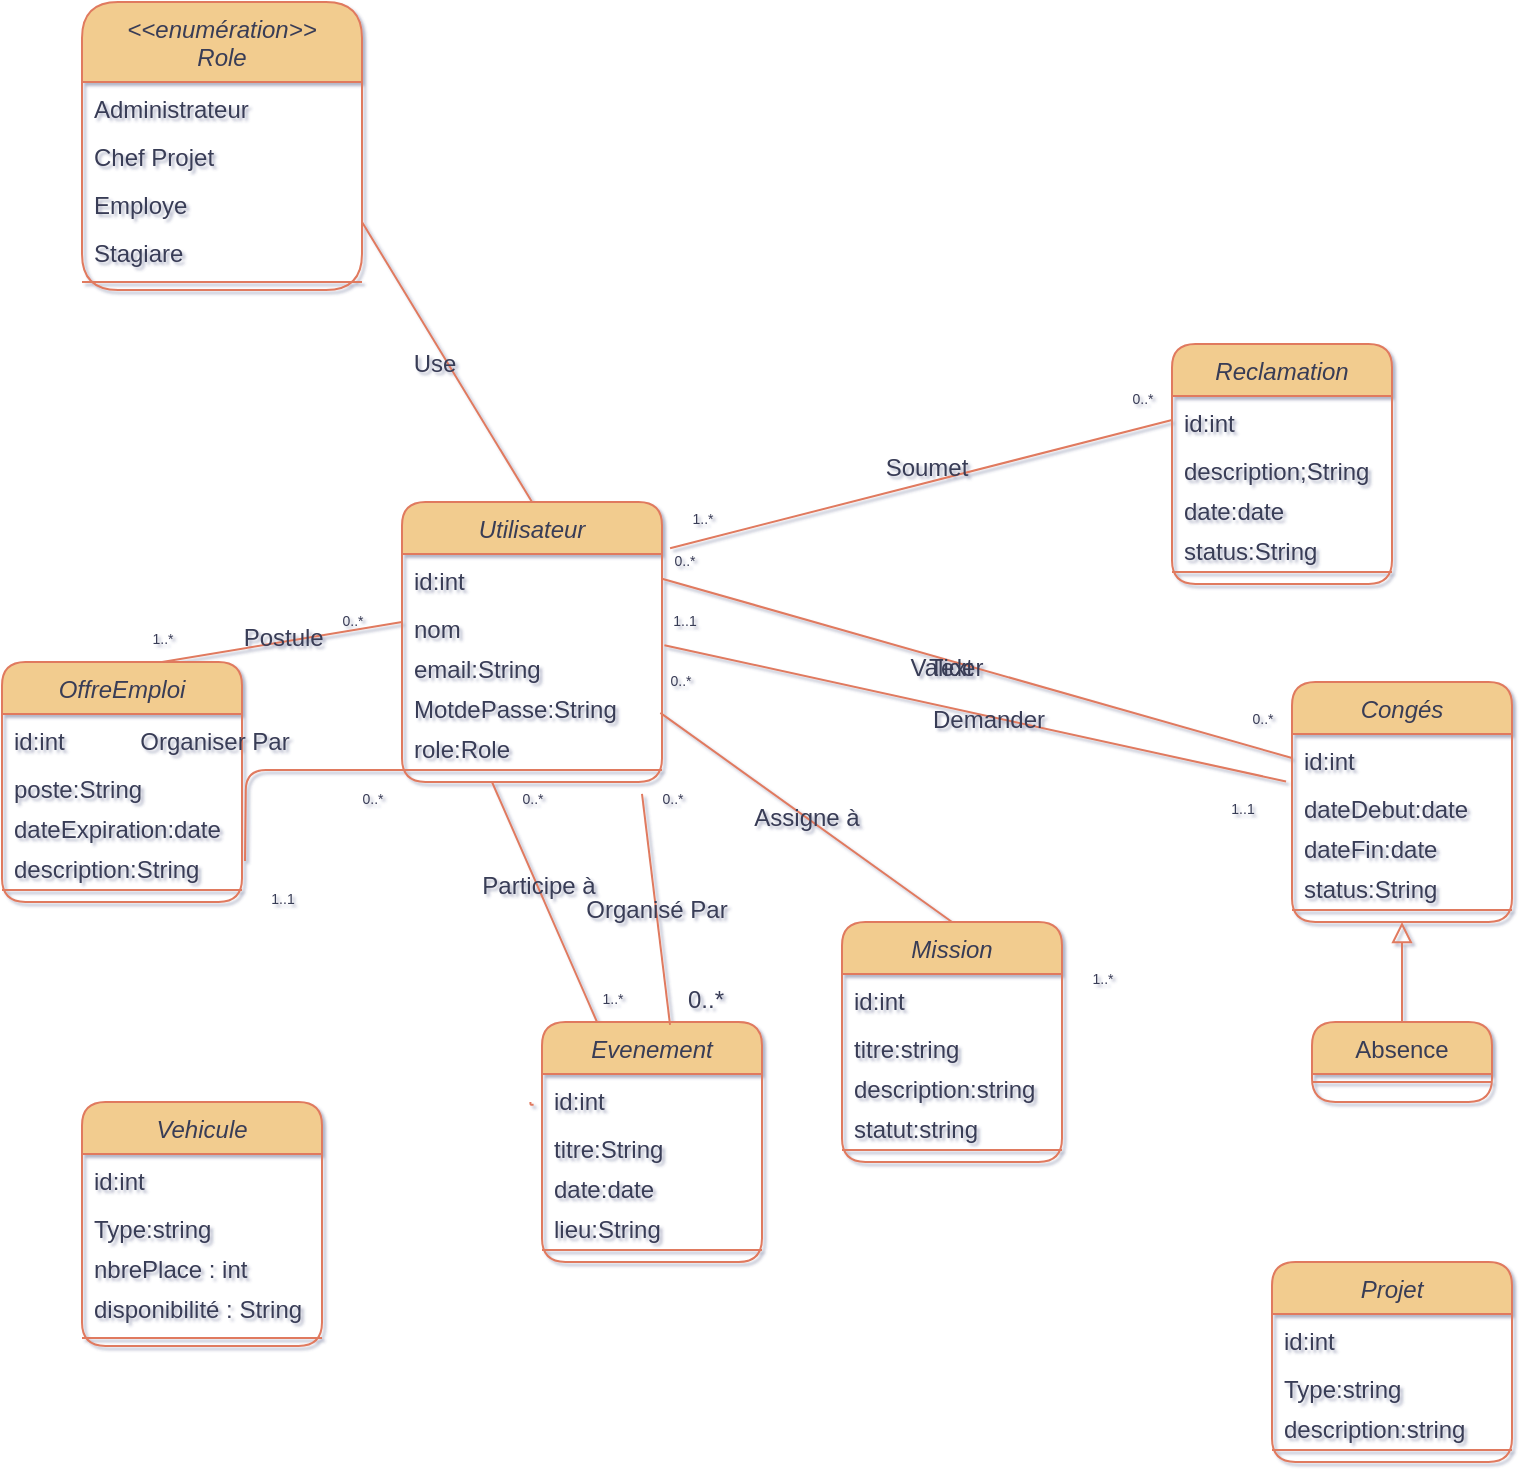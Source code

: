 <mxfile version="22.0.2" type="device">
  <diagram id="C5RBs43oDa-KdzZeNtuy" name="Page-1">
    <mxGraphModel dx="1050" dy="1790" grid="1" gridSize="10" guides="1" tooltips="1" connect="1" arrows="1" fold="1" page="1" pageScale="1" pageWidth="827" pageHeight="1169" background="#ffffff" math="0" shadow="1">
      <root>
        <mxCell id="WIyWlLk6GJQsqaUBKTNV-0" />
        <mxCell id="WIyWlLk6GJQsqaUBKTNV-1" parent="WIyWlLk6GJQsqaUBKTNV-0" />
        <mxCell id="zkfFHV4jXpPFQw0GAbJ--0" value="Utilisateur" style="swimlane;fontStyle=2;align=center;verticalAlign=top;childLayout=stackLayout;horizontal=1;startSize=26;horizontalStack=0;resizeParent=1;resizeLast=0;collapsible=1;marginBottom=0;rounded=1;shadow=0;strokeWidth=1;labelBackgroundColor=none;fillColor=#F2CC8F;strokeColor=#E07A5F;fontColor=#393C56;" parent="WIyWlLk6GJQsqaUBKTNV-1" vertex="1">
          <mxGeometry x="230" y="20" width="130" height="140" as="geometry">
            <mxRectangle x="80" y="10" width="160" height="26" as="alternateBounds" />
          </mxGeometry>
        </mxCell>
        <mxCell id="zkfFHV4jXpPFQw0GAbJ--1" value="id:int" style="text;align=left;verticalAlign=top;spacingLeft=4;spacingRight=4;overflow=hidden;rotatable=0;points=[[0,0.5],[1,0.5]];portConstraint=eastwest;labelBackgroundColor=none;fontColor=#393C56;rounded=1;" parent="zkfFHV4jXpPFQw0GAbJ--0" vertex="1">
          <mxGeometry y="26" width="130" height="24" as="geometry" />
        </mxCell>
        <mxCell id="zkfFHV4jXpPFQw0GAbJ--2" value="nom" style="text;align=left;verticalAlign=top;spacingLeft=4;spacingRight=4;overflow=hidden;rotatable=0;points=[[0,0.5],[1,0.5]];portConstraint=eastwest;rounded=1;shadow=0;html=0;labelBackgroundColor=none;fontColor=#393C56;" parent="zkfFHV4jXpPFQw0GAbJ--0" vertex="1">
          <mxGeometry y="50" width="130" height="20" as="geometry" />
        </mxCell>
        <mxCell id="zkfFHV4jXpPFQw0GAbJ--3" value="email:String" style="text;align=left;verticalAlign=top;spacingLeft=4;spacingRight=4;overflow=hidden;rotatable=0;points=[[0,0.5],[1,0.5]];portConstraint=eastwest;rounded=1;shadow=0;html=0;labelBackgroundColor=none;fontColor=#393C56;" parent="zkfFHV4jXpPFQw0GAbJ--0" vertex="1">
          <mxGeometry y="70" width="130" height="20" as="geometry" />
        </mxCell>
        <mxCell id="jKLvAYPGCg85BOQqcv_6-3" value="MotdePasse:String" style="text;align=left;verticalAlign=top;spacingLeft=4;spacingRight=4;overflow=hidden;rotatable=0;points=[[0,0.5],[1,0.5]];portConstraint=eastwest;rounded=1;shadow=0;html=0;labelBackgroundColor=none;fontColor=#393C56;" parent="zkfFHV4jXpPFQw0GAbJ--0" vertex="1">
          <mxGeometry y="90" width="130" height="20" as="geometry" />
        </mxCell>
        <mxCell id="3v7Gp0z0bmf_c9H6L_a5-10" value="role:Role " style="text;align=left;verticalAlign=top;spacingLeft=4;spacingRight=4;overflow=hidden;rotatable=0;points=[[0,0.5],[1,0.5]];portConstraint=eastwest;rounded=1;shadow=0;html=0;labelBackgroundColor=none;fontColor=#393C56;" parent="zkfFHV4jXpPFQw0GAbJ--0" vertex="1">
          <mxGeometry y="110" width="130" height="20" as="geometry" />
        </mxCell>
        <mxCell id="zkfFHV4jXpPFQw0GAbJ--4" value="" style="line;html=1;strokeWidth=1;align=left;verticalAlign=middle;spacingTop=-1;spacingLeft=3;spacingRight=3;rotatable=0;labelPosition=right;points=[];portConstraint=eastwest;labelBackgroundColor=none;fillColor=#F2CC8F;strokeColor=#E07A5F;fontColor=#393C56;rounded=1;" parent="zkfFHV4jXpPFQw0GAbJ--0" vertex="1">
          <mxGeometry y="130" width="130" height="8" as="geometry" />
        </mxCell>
        <mxCell id="3v7Gp0z0bmf_c9H6L_a5-51" value="Mission" style="swimlane;fontStyle=2;align=center;verticalAlign=top;childLayout=stackLayout;horizontal=1;startSize=26;horizontalStack=0;resizeParent=1;resizeLast=0;collapsible=1;marginBottom=0;rounded=1;shadow=0;strokeWidth=1;labelBackgroundColor=none;fillColor=#F2CC8F;strokeColor=#E07A5F;fontColor=#393C56;" parent="WIyWlLk6GJQsqaUBKTNV-1" vertex="1">
          <mxGeometry x="450" y="230" width="110" height="120" as="geometry">
            <mxRectangle x="80" y="10" width="160" height="26" as="alternateBounds" />
          </mxGeometry>
        </mxCell>
        <mxCell id="3v7Gp0z0bmf_c9H6L_a5-52" value="id:int" style="text;align=left;verticalAlign=top;spacingLeft=4;spacingRight=4;overflow=hidden;rotatable=0;points=[[0,0.5],[1,0.5]];portConstraint=eastwest;labelBackgroundColor=none;fontColor=#393C56;rounded=1;" parent="3v7Gp0z0bmf_c9H6L_a5-51" vertex="1">
          <mxGeometry y="26" width="110" height="24" as="geometry" />
        </mxCell>
        <mxCell id="3v7Gp0z0bmf_c9H6L_a5-53" value="titre:string" style="text;align=left;verticalAlign=top;spacingLeft=4;spacingRight=4;overflow=hidden;rotatable=0;points=[[0,0.5],[1,0.5]];portConstraint=eastwest;rounded=1;shadow=0;html=0;labelBackgroundColor=none;fontColor=#393C56;" parent="3v7Gp0z0bmf_c9H6L_a5-51" vertex="1">
          <mxGeometry y="50" width="110" height="20" as="geometry" />
        </mxCell>
        <mxCell id="3v7Gp0z0bmf_c9H6L_a5-55" value="description:string" style="text;align=left;verticalAlign=top;spacingLeft=4;spacingRight=4;overflow=hidden;rotatable=0;points=[[0,0.5],[1,0.5]];portConstraint=eastwest;rounded=1;shadow=0;html=0;labelBackgroundColor=none;fontColor=#393C56;" parent="3v7Gp0z0bmf_c9H6L_a5-51" vertex="1">
          <mxGeometry y="70" width="110" height="20" as="geometry" />
        </mxCell>
        <mxCell id="3v7Gp0z0bmf_c9H6L_a5-60" value="statut:string" style="text;align=left;verticalAlign=top;spacingLeft=4;spacingRight=4;overflow=hidden;rotatable=0;points=[[0,0.5],[1,0.5]];portConstraint=eastwest;rounded=1;shadow=0;html=0;labelBackgroundColor=none;fontColor=#393C56;" parent="3v7Gp0z0bmf_c9H6L_a5-51" vertex="1">
          <mxGeometry y="90" width="110" height="20" as="geometry" />
        </mxCell>
        <mxCell id="3v7Gp0z0bmf_c9H6L_a5-56" value="" style="line;html=1;strokeWidth=1;align=left;verticalAlign=middle;spacingTop=-1;spacingLeft=3;spacingRight=3;rotatable=0;labelPosition=right;points=[];portConstraint=eastwest;labelBackgroundColor=none;fillColor=#F2CC8F;strokeColor=#E07A5F;fontColor=#393C56;rounded=1;" parent="3v7Gp0z0bmf_c9H6L_a5-51" vertex="1">
          <mxGeometry y="110" width="110" height="8" as="geometry" />
        </mxCell>
        <mxCell id="3v7Gp0z0bmf_c9H6L_a5-61" value="Evenement" style="swimlane;fontStyle=2;align=center;verticalAlign=top;childLayout=stackLayout;horizontal=1;startSize=26;horizontalStack=0;resizeParent=1;resizeLast=0;collapsible=1;marginBottom=0;rounded=1;shadow=0;strokeWidth=1;labelBackgroundColor=none;fillColor=#F2CC8F;strokeColor=#E07A5F;fontColor=#393C56;" parent="WIyWlLk6GJQsqaUBKTNV-1" vertex="1">
          <mxGeometry x="300" y="280" width="110" height="120" as="geometry">
            <mxRectangle x="80" y="10" width="160" height="26" as="alternateBounds" />
          </mxGeometry>
        </mxCell>
        <mxCell id="3v7Gp0z0bmf_c9H6L_a5-62" value="id:int" style="text;align=left;verticalAlign=top;spacingLeft=4;spacingRight=4;overflow=hidden;rotatable=0;points=[[0,0.5],[1,0.5]];portConstraint=eastwest;labelBackgroundColor=none;fontColor=#393C56;rounded=1;" parent="3v7Gp0z0bmf_c9H6L_a5-61" vertex="1">
          <mxGeometry y="26" width="110" height="24" as="geometry" />
        </mxCell>
        <mxCell id="3v7Gp0z0bmf_c9H6L_a5-63" value="titre:String" style="text;align=left;verticalAlign=top;spacingLeft=4;spacingRight=4;overflow=hidden;rotatable=0;points=[[0,0.5],[1,0.5]];portConstraint=eastwest;rounded=1;shadow=0;html=0;labelBackgroundColor=none;fontColor=#393C56;" parent="3v7Gp0z0bmf_c9H6L_a5-61" vertex="1">
          <mxGeometry y="50" width="110" height="20" as="geometry" />
        </mxCell>
        <mxCell id="3v7Gp0z0bmf_c9H6L_a5-64" value="date:date" style="text;align=left;verticalAlign=top;spacingLeft=4;spacingRight=4;overflow=hidden;rotatable=0;points=[[0,0.5],[1,0.5]];portConstraint=eastwest;rounded=1;shadow=0;html=0;labelBackgroundColor=none;fontColor=#393C56;" parent="3v7Gp0z0bmf_c9H6L_a5-61" vertex="1">
          <mxGeometry y="70" width="110" height="20" as="geometry" />
        </mxCell>
        <mxCell id="3v7Gp0z0bmf_c9H6L_a5-67" value="lieu:String" style="text;align=left;verticalAlign=top;spacingLeft=4;spacingRight=4;overflow=hidden;rotatable=0;points=[[0,0.5],[1,0.5]];portConstraint=eastwest;rounded=1;shadow=0;html=0;labelBackgroundColor=none;fontColor=#393C56;" parent="3v7Gp0z0bmf_c9H6L_a5-61" vertex="1">
          <mxGeometry y="90" width="110" height="20" as="geometry" />
        </mxCell>
        <mxCell id="3v7Gp0z0bmf_c9H6L_a5-66" value="" style="line;html=1;strokeWidth=1;align=left;verticalAlign=middle;spacingTop=-1;spacingLeft=3;spacingRight=3;rotatable=0;labelPosition=right;points=[];portConstraint=eastwest;labelBackgroundColor=none;fillColor=#F2CC8F;strokeColor=#E07A5F;fontColor=#393C56;rounded=1;" parent="3v7Gp0z0bmf_c9H6L_a5-61" vertex="1">
          <mxGeometry y="110" width="110" height="8" as="geometry" />
        </mxCell>
        <mxCell id="3v7Gp0z0bmf_c9H6L_a5-68" value="Reclamation" style="swimlane;fontStyle=2;align=center;verticalAlign=top;childLayout=stackLayout;horizontal=1;startSize=26;horizontalStack=0;resizeParent=1;resizeLast=0;collapsible=1;marginBottom=0;rounded=1;shadow=0;strokeWidth=1;labelBackgroundColor=none;fillColor=#F2CC8F;strokeColor=#E07A5F;fontColor=#393C56;" parent="WIyWlLk6GJQsqaUBKTNV-1" vertex="1">
          <mxGeometry x="615" y="-59" width="110" height="120" as="geometry">
            <mxRectangle x="80" y="10" width="160" height="26" as="alternateBounds" />
          </mxGeometry>
        </mxCell>
        <mxCell id="3v7Gp0z0bmf_c9H6L_a5-69" value="id:int" style="text;align=left;verticalAlign=top;spacingLeft=4;spacingRight=4;overflow=hidden;rotatable=0;points=[[0,0.5],[1,0.5]];portConstraint=eastwest;labelBackgroundColor=none;fontColor=#393C56;rounded=1;" parent="3v7Gp0z0bmf_c9H6L_a5-68" vertex="1">
          <mxGeometry y="26" width="110" height="24" as="geometry" />
        </mxCell>
        <mxCell id="3v7Gp0z0bmf_c9H6L_a5-70" value="description;String" style="text;align=left;verticalAlign=top;spacingLeft=4;spacingRight=4;overflow=hidden;rotatable=0;points=[[0,0.5],[1,0.5]];portConstraint=eastwest;rounded=1;shadow=0;html=0;labelBackgroundColor=none;fontColor=#393C56;" parent="3v7Gp0z0bmf_c9H6L_a5-68" vertex="1">
          <mxGeometry y="50" width="110" height="20" as="geometry" />
        </mxCell>
        <mxCell id="3v7Gp0z0bmf_c9H6L_a5-71" value="date:date" style="text;align=left;verticalAlign=top;spacingLeft=4;spacingRight=4;overflow=hidden;rotatable=0;points=[[0,0.5],[1,0.5]];portConstraint=eastwest;rounded=1;shadow=0;html=0;labelBackgroundColor=none;fontColor=#393C56;" parent="3v7Gp0z0bmf_c9H6L_a5-68" vertex="1">
          <mxGeometry y="70" width="110" height="20" as="geometry" />
        </mxCell>
        <mxCell id="3v7Gp0z0bmf_c9H6L_a5-72" value="status:String" style="text;align=left;verticalAlign=top;spacingLeft=4;spacingRight=4;overflow=hidden;rotatable=0;points=[[0,0.5],[1,0.5]];portConstraint=eastwest;rounded=1;shadow=0;html=0;labelBackgroundColor=none;fontColor=#393C56;" parent="3v7Gp0z0bmf_c9H6L_a5-68" vertex="1">
          <mxGeometry y="90" width="110" height="20" as="geometry" />
        </mxCell>
        <mxCell id="3v7Gp0z0bmf_c9H6L_a5-73" value="" style="line;html=1;strokeWidth=1;align=left;verticalAlign=middle;spacingTop=-1;spacingLeft=3;spacingRight=3;rotatable=0;labelPosition=right;points=[];portConstraint=eastwest;labelBackgroundColor=none;fillColor=#F2CC8F;strokeColor=#E07A5F;fontColor=#393C56;rounded=1;" parent="3v7Gp0z0bmf_c9H6L_a5-68" vertex="1">
          <mxGeometry y="110" width="110" height="8" as="geometry" />
        </mxCell>
        <mxCell id="3v7Gp0z0bmf_c9H6L_a5-74" value="OffreEmploi" style="swimlane;fontStyle=2;align=center;verticalAlign=top;childLayout=stackLayout;horizontal=1;startSize=26;horizontalStack=0;resizeParent=1;resizeLast=0;collapsible=1;marginBottom=0;rounded=1;shadow=0;strokeWidth=1;labelBackgroundColor=none;fillColor=#F2CC8F;strokeColor=#E07A5F;fontColor=#393C56;" parent="WIyWlLk6GJQsqaUBKTNV-1" vertex="1">
          <mxGeometry x="30" y="100" width="120" height="120" as="geometry">
            <mxRectangle x="80" y="10" width="160" height="26" as="alternateBounds" />
          </mxGeometry>
        </mxCell>
        <mxCell id="3v7Gp0z0bmf_c9H6L_a5-75" value="id:int" style="text;align=left;verticalAlign=top;spacingLeft=4;spacingRight=4;overflow=hidden;rotatable=0;points=[[0,0.5],[1,0.5]];portConstraint=eastwest;labelBackgroundColor=none;fontColor=#393C56;rounded=1;" parent="3v7Gp0z0bmf_c9H6L_a5-74" vertex="1">
          <mxGeometry y="26" width="120" height="24" as="geometry" />
        </mxCell>
        <mxCell id="3v7Gp0z0bmf_c9H6L_a5-76" value="poste:String" style="text;align=left;verticalAlign=top;spacingLeft=4;spacingRight=4;overflow=hidden;rotatable=0;points=[[0,0.5],[1,0.5]];portConstraint=eastwest;rounded=1;shadow=0;html=0;labelBackgroundColor=none;fontColor=#393C56;" parent="3v7Gp0z0bmf_c9H6L_a5-74" vertex="1">
          <mxGeometry y="50" width="120" height="20" as="geometry" />
        </mxCell>
        <mxCell id="3v7Gp0z0bmf_c9H6L_a5-77" value="dateExpiration:date" style="text;align=left;verticalAlign=top;spacingLeft=4;spacingRight=4;overflow=hidden;rotatable=0;points=[[0,0.5],[1,0.5]];portConstraint=eastwest;rounded=1;shadow=0;html=0;labelBackgroundColor=none;fontColor=#393C56;" parent="3v7Gp0z0bmf_c9H6L_a5-74" vertex="1">
          <mxGeometry y="70" width="120" height="20" as="geometry" />
        </mxCell>
        <mxCell id="3v7Gp0z0bmf_c9H6L_a5-78" value="description:String" style="text;align=left;verticalAlign=top;spacingLeft=4;spacingRight=4;overflow=hidden;rotatable=0;points=[[0,0.5],[1,0.5]];portConstraint=eastwest;rounded=1;shadow=0;html=0;labelBackgroundColor=none;fontColor=#393C56;" parent="3v7Gp0z0bmf_c9H6L_a5-74" vertex="1">
          <mxGeometry y="90" width="120" height="20" as="geometry" />
        </mxCell>
        <mxCell id="3v7Gp0z0bmf_c9H6L_a5-79" value="" style="line;html=1;strokeWidth=1;align=left;verticalAlign=middle;spacingTop=-1;spacingLeft=3;spacingRight=3;rotatable=0;labelPosition=right;points=[];portConstraint=eastwest;labelBackgroundColor=none;fillColor=#F2CC8F;strokeColor=#E07A5F;fontColor=#393C56;rounded=1;" parent="3v7Gp0z0bmf_c9H6L_a5-74" vertex="1">
          <mxGeometry y="110" width="120" height="8" as="geometry" />
        </mxCell>
        <mxCell id="3v7Gp0z0bmf_c9H6L_a5-92" value="" style="edgeStyle=elbowEdgeStyle;rounded=1;orthogonalLoop=1;jettySize=auto;html=1;exitX=0.329;exitY=0.035;exitDx=0;exitDy=0;fontSize=12;startSize=8;endSize=8;endArrow=none;startFill=0;exitPerimeter=0;labelBackgroundColor=none;strokeColor=#E07A5F;fontColor=default;" parent="WIyWlLk6GJQsqaUBKTNV-1" edge="1">
          <mxGeometry relative="1" as="geometry">
            <mxPoint x="294.21" y="320" as="targetPoint" />
            <mxPoint x="295.794" y="321.4" as="sourcePoint" />
            <Array as="points">
              <mxPoint x="294.21" y="230" />
            </Array>
          </mxGeometry>
        </mxCell>
        <mxCell id="3v7Gp0z0bmf_c9H6L_a5-98" value="" style="endArrow=none;html=1;rounded=1;fontSize=12;startSize=8;endSize=8;curved=1;exitX=0.25;exitY=0;exitDx=0;exitDy=0;labelBackgroundColor=none;strokeColor=#E07A5F;fontColor=default;" parent="WIyWlLk6GJQsqaUBKTNV-1" source="3v7Gp0z0bmf_c9H6L_a5-61" edge="1">
          <mxGeometry width="50" height="50" relative="1" as="geometry">
            <mxPoint x="310" y="353.81" as="sourcePoint" />
            <mxPoint x="275" y="160" as="targetPoint" />
          </mxGeometry>
        </mxCell>
        <mxCell id="3v7Gp0z0bmf_c9H6L_a5-101" value="Participe à" style="edgeLabel;html=1;align=center;verticalAlign=middle;resizable=0;points=[];fontSize=12;labelBackgroundColor=none;fontColor=#393C56;rounded=1;" parent="3v7Gp0z0bmf_c9H6L_a5-98" vertex="1" connectable="0">
          <mxGeometry x="0.143" relative="1" as="geometry">
            <mxPoint as="offset" />
          </mxGeometry>
        </mxCell>
        <mxCell id="3v7Gp0z0bmf_c9H6L_a5-99" value="" style="endArrow=none;html=1;rounded=1;fontSize=12;startSize=8;endSize=8;curved=1;exitX=0.582;exitY=0.012;exitDx=0;exitDy=0;exitPerimeter=0;entryX=0;entryY=0.533;entryDx=0;entryDy=0;entryPerimeter=0;labelBackgroundColor=none;strokeColor=#E07A5F;fontColor=default;" parent="WIyWlLk6GJQsqaUBKTNV-1" source="3v7Gp0z0bmf_c9H6L_a5-61" target="3v7Gp0z0bmf_c9H6L_a5-135" edge="1">
          <mxGeometry width="50" height="50" relative="1" as="geometry">
            <mxPoint x="270" y="370" as="sourcePoint" />
            <mxPoint x="320" y="320" as="targetPoint" />
          </mxGeometry>
        </mxCell>
        <mxCell id="3v7Gp0z0bmf_c9H6L_a5-100" value="Organisé Par" style="edgeLabel;html=1;align=center;verticalAlign=middle;resizable=0;points=[];fontSize=12;labelBackgroundColor=none;fontColor=#393C56;rounded=1;" parent="3v7Gp0z0bmf_c9H6L_a5-99" vertex="1" connectable="0">
          <mxGeometry x="0.005" relative="1" as="geometry">
            <mxPoint as="offset" />
          </mxGeometry>
        </mxCell>
        <mxCell id="3v7Gp0z0bmf_c9H6L_a5-102" value="" style="endArrow=none;html=1;rounded=1;fontSize=12;startSize=8;endSize=8;curved=1;entryX=0.5;entryY=0;entryDx=0;entryDy=0;exitX=0.173;exitY=1.147;exitDx=0;exitDy=0;exitPerimeter=0;labelBackgroundColor=none;strokeColor=#E07A5F;fontColor=default;" parent="WIyWlLk6GJQsqaUBKTNV-1" source="3v7Gp0z0bmf_c9H6L_a5-156" target="3v7Gp0z0bmf_c9H6L_a5-51" edge="1">
          <mxGeometry width="50" height="50" relative="1" as="geometry">
            <mxPoint x="380" y="480" as="sourcePoint" />
            <mxPoint x="430" y="430" as="targetPoint" />
          </mxGeometry>
        </mxCell>
        <mxCell id="3v7Gp0z0bmf_c9H6L_a5-103" value="Assigne à" style="edgeLabel;html=1;align=center;verticalAlign=middle;resizable=0;points=[];fontSize=12;labelBackgroundColor=none;fontColor=#393C56;rounded=1;" parent="3v7Gp0z0bmf_c9H6L_a5-102" vertex="1" connectable="0">
          <mxGeometry x="-0.007" relative="1" as="geometry">
            <mxPoint as="offset" />
          </mxGeometry>
        </mxCell>
        <mxCell id="3v7Gp0z0bmf_c9H6L_a5-110" value="" style="endArrow=none;html=1;rounded=1;fontSize=12;startSize=8;endSize=8;curved=1;entryX=0.667;entryY=0;entryDx=0;entryDy=0;entryPerimeter=0;exitX=0;exitY=0.5;exitDx=0;exitDy=0;labelBackgroundColor=none;strokeColor=#E07A5F;fontColor=default;" parent="WIyWlLk6GJQsqaUBKTNV-1" source="zkfFHV4jXpPFQw0GAbJ--2" target="3v7Gp0z0bmf_c9H6L_a5-74" edge="1">
          <mxGeometry width="50" height="50" relative="1" as="geometry">
            <mxPoint x="30" y="280" as="sourcePoint" />
            <mxPoint x="80" y="230" as="targetPoint" />
          </mxGeometry>
        </mxCell>
        <mxCell id="3v7Gp0z0bmf_c9H6L_a5-111" value="Postule&amp;nbsp;" style="edgeLabel;html=1;align=center;verticalAlign=middle;resizable=0;points=[];fontSize=12;labelBackgroundColor=none;fontColor=#393C56;rounded=1;" parent="3v7Gp0z0bmf_c9H6L_a5-110" vertex="1" connectable="0">
          <mxGeometry x="-0.026" y="-2" relative="1" as="geometry">
            <mxPoint as="offset" />
          </mxGeometry>
        </mxCell>
        <mxCell id="3v7Gp0z0bmf_c9H6L_a5-113" value="&lt;font style=&quot;font-size: 7px;&quot;&gt;1..*&lt;/font&gt;" style="text;html=1;align=center;verticalAlign=middle;resizable=0;points=[];autosize=1;strokeColor=none;fillColor=none;fontSize=16;labelBackgroundColor=none;fontColor=#393C56;rounded=1;" parent="WIyWlLk6GJQsqaUBKTNV-1" vertex="1">
          <mxGeometry x="365" y="10" width="30" height="30" as="geometry" />
        </mxCell>
        <mxCell id="3v7Gp0z0bmf_c9H6L_a5-114" value="&lt;font style=&quot;font-size: 7px;&quot;&gt;0..*&lt;/font&gt;" style="text;html=1;align=center;verticalAlign=middle;resizable=0;points=[];autosize=1;strokeColor=none;fillColor=none;fontSize=16;labelBackgroundColor=none;fontColor=#393C56;rounded=1;" parent="WIyWlLk6GJQsqaUBKTNV-1" vertex="1">
          <mxGeometry x="645" y="110" width="30" height="30" as="geometry" />
        </mxCell>
        <mxCell id="3v7Gp0z0bmf_c9H6L_a5-116" value="0..*" style="text;whiteSpace=wrap;labelBackgroundColor=none;fontColor=#393C56;rounded=1;" parent="WIyWlLk6GJQsqaUBKTNV-1" vertex="1">
          <mxGeometry x="371" y="255" width="20" height="20" as="geometry" />
        </mxCell>
        <mxCell id="3v7Gp0z0bmf_c9H6L_a5-123" value="&lt;font style=&quot;font-size: 7px;&quot;&gt;1..1&lt;/font&gt;" style="text;html=1;align=center;verticalAlign=middle;resizable=0;points=[];autosize=1;strokeColor=none;fillColor=none;fontSize=16;labelBackgroundColor=none;fontColor=#393C56;rounded=1;" parent="WIyWlLk6GJQsqaUBKTNV-1" vertex="1">
          <mxGeometry x="150" y="200" width="40" height="30" as="geometry" />
        </mxCell>
        <mxCell id="3v7Gp0z0bmf_c9H6L_a5-124" value="&lt;font style=&quot;font-size: 7px;&quot;&gt;0..*&lt;/font&gt;" style="text;html=1;align=center;verticalAlign=middle;resizable=0;points=[];autosize=1;strokeColor=none;fillColor=none;fontSize=16;labelBackgroundColor=none;fontColor=#393C56;rounded=1;" parent="WIyWlLk6GJQsqaUBKTNV-1" vertex="1">
          <mxGeometry x="190" y="61" width="30" height="30" as="geometry" />
        </mxCell>
        <mxCell id="3v7Gp0z0bmf_c9H6L_a5-125" value="&lt;font style=&quot;font-size: 7px;&quot;&gt;1..*&lt;/font&gt;" style="text;html=1;align=center;verticalAlign=middle;resizable=0;points=[];autosize=1;strokeColor=none;fillColor=none;fontSize=16;labelBackgroundColor=none;fontColor=#393C56;rounded=1;" parent="WIyWlLk6GJQsqaUBKTNV-1" vertex="1">
          <mxGeometry x="95" y="70" width="30" height="30" as="geometry" />
        </mxCell>
        <mxCell id="3v7Gp0z0bmf_c9H6L_a5-129" value="&lt;font style=&quot;font-size: 7px;&quot;&gt;0..*&lt;/font&gt;" style="text;html=1;align=center;verticalAlign=middle;resizable=0;points=[];autosize=1;strokeColor=none;fillColor=none;fontSize=16;labelBackgroundColor=none;fontColor=#393C56;rounded=1;" parent="WIyWlLk6GJQsqaUBKTNV-1" vertex="1">
          <mxGeometry x="200" y="150" width="30" height="30" as="geometry" />
        </mxCell>
        <mxCell id="3v7Gp0z0bmf_c9H6L_a5-130" value="&lt;font style=&quot;font-size: 7px;&quot;&gt;0..*&lt;/font&gt;" style="text;html=1;align=center;verticalAlign=middle;resizable=0;points=[];autosize=1;strokeColor=none;fillColor=none;fontSize=16;labelBackgroundColor=none;fontColor=#393C56;rounded=1;" parent="WIyWlLk6GJQsqaUBKTNV-1" vertex="1">
          <mxGeometry x="280" y="150" width="30" height="30" as="geometry" />
        </mxCell>
        <mxCell id="3v7Gp0z0bmf_c9H6L_a5-133" value="&lt;font style=&quot;font-size: 7px;&quot;&gt;1..*&lt;/font&gt;" style="text;html=1;align=center;verticalAlign=middle;resizable=0;points=[];autosize=1;strokeColor=none;fillColor=none;fontSize=16;labelBackgroundColor=none;fontColor=#393C56;rounded=1;" parent="WIyWlLk6GJQsqaUBKTNV-1" vertex="1">
          <mxGeometry x="320" y="250" width="30" height="30" as="geometry" />
        </mxCell>
        <mxCell id="3v7Gp0z0bmf_c9H6L_a5-135" value="&lt;font style=&quot;font-size: 7px;&quot;&gt;0..*&lt;/font&gt;" style="text;html=1;align=center;verticalAlign=middle;resizable=0;points=[];autosize=1;strokeColor=none;fillColor=none;fontSize=16;labelBackgroundColor=none;fontColor=#393C56;rounded=1;" parent="WIyWlLk6GJQsqaUBKTNV-1" vertex="1">
          <mxGeometry x="350" y="150" width="30" height="30" as="geometry" />
        </mxCell>
        <mxCell id="3v7Gp0z0bmf_c9H6L_a5-137" value="&lt;font style=&quot;font-size: 7px;&quot;&gt;1..1&lt;/font&gt;" style="text;html=1;align=center;verticalAlign=middle;resizable=0;points=[];autosize=1;strokeColor=none;fillColor=none;fontSize=16;labelBackgroundColor=none;fontColor=#393C56;rounded=1;" parent="WIyWlLk6GJQsqaUBKTNV-1" vertex="1">
          <mxGeometry x="351" y="61" width="40" height="30" as="geometry" />
        </mxCell>
        <mxCell id="3v7Gp0z0bmf_c9H6L_a5-138" value="Congés" style="swimlane;fontStyle=2;align=center;verticalAlign=top;childLayout=stackLayout;horizontal=1;startSize=26;horizontalStack=0;resizeParent=1;resizeLast=0;collapsible=1;marginBottom=0;rounded=1;shadow=0;strokeWidth=1;labelBackgroundColor=none;fillColor=#F2CC8F;strokeColor=#E07A5F;fontColor=#393C56;" parent="WIyWlLk6GJQsqaUBKTNV-1" vertex="1">
          <mxGeometry x="675" y="110" width="110" height="120" as="geometry">
            <mxRectangle x="80" y="10" width="160" height="26" as="alternateBounds" />
          </mxGeometry>
        </mxCell>
        <mxCell id="3v7Gp0z0bmf_c9H6L_a5-139" value="id:int" style="text;align=left;verticalAlign=top;spacingLeft=4;spacingRight=4;overflow=hidden;rotatable=0;points=[[0,0.5],[1,0.5]];portConstraint=eastwest;labelBackgroundColor=none;fontColor=#393C56;rounded=1;" parent="3v7Gp0z0bmf_c9H6L_a5-138" vertex="1">
          <mxGeometry y="26" width="110" height="24" as="geometry" />
        </mxCell>
        <mxCell id="3v7Gp0z0bmf_c9H6L_a5-142" value="dateDebut:date" style="text;align=left;verticalAlign=top;spacingLeft=4;spacingRight=4;overflow=hidden;rotatable=0;points=[[0,0.5],[1,0.5]];portConstraint=eastwest;rounded=1;shadow=0;html=0;labelBackgroundColor=none;fontColor=#393C56;" parent="3v7Gp0z0bmf_c9H6L_a5-138" vertex="1">
          <mxGeometry y="50" width="110" height="20" as="geometry" />
        </mxCell>
        <mxCell id="3v7Gp0z0bmf_c9H6L_a5-143" value="dateFin:date" style="text;align=left;verticalAlign=top;spacingLeft=4;spacingRight=4;overflow=hidden;rotatable=0;points=[[0,0.5],[1,0.5]];portConstraint=eastwest;rounded=1;shadow=0;html=0;labelBackgroundColor=none;fontColor=#393C56;" parent="3v7Gp0z0bmf_c9H6L_a5-138" vertex="1">
          <mxGeometry y="70" width="110" height="20" as="geometry" />
        </mxCell>
        <mxCell id="3v7Gp0z0bmf_c9H6L_a5-144" value="status:String" style="text;align=left;verticalAlign=top;spacingLeft=4;spacingRight=4;overflow=hidden;rotatable=0;points=[[0,0.5],[1,0.5]];portConstraint=eastwest;rounded=1;shadow=0;html=0;labelBackgroundColor=none;fontColor=#393C56;" parent="3v7Gp0z0bmf_c9H6L_a5-138" vertex="1">
          <mxGeometry y="90" width="110" height="20" as="geometry" />
        </mxCell>
        <mxCell id="3v7Gp0z0bmf_c9H6L_a5-145" value="" style="line;html=1;strokeWidth=1;align=left;verticalAlign=middle;spacingTop=-1;spacingLeft=3;spacingRight=3;rotatable=0;labelPosition=right;points=[];portConstraint=eastwest;labelBackgroundColor=none;fillColor=#F2CC8F;strokeColor=#E07A5F;fontColor=#393C56;rounded=1;" parent="3v7Gp0z0bmf_c9H6L_a5-138" vertex="1">
          <mxGeometry y="110" width="110" height="8" as="geometry" />
        </mxCell>
        <mxCell id="3v7Gp0z0bmf_c9H6L_a5-146" value="" style="endArrow=none;html=1;rounded=1;fontSize=12;startSize=8;endSize=8;curved=1;entryX=0;entryY=0.5;entryDx=0;entryDy=0;exitX=0.215;exitY=-0.093;exitDx=0;exitDy=0;exitPerimeter=0;labelBackgroundColor=none;strokeColor=#E07A5F;fontColor=default;" parent="WIyWlLk6GJQsqaUBKTNV-1" source="3v7Gp0z0bmf_c9H6L_a5-137" target="3v7Gp0z0bmf_c9H6L_a5-139" edge="1">
          <mxGeometry width="50" height="50" relative="1" as="geometry">
            <mxPoint x="540" y="340" as="sourcePoint" />
            <mxPoint x="590" y="290" as="targetPoint" />
          </mxGeometry>
        </mxCell>
        <mxCell id="3v7Gp0z0bmf_c9H6L_a5-149" value="Text" style="edgeLabel;html=1;align=center;verticalAlign=middle;resizable=0;points=[];fontSize=12;labelBackgroundColor=none;fontColor=#393C56;rounded=1;" parent="3v7Gp0z0bmf_c9H6L_a5-146" vertex="1" connectable="0">
          <mxGeometry x="-0.079" y="-3" relative="1" as="geometry">
            <mxPoint as="offset" />
          </mxGeometry>
        </mxCell>
        <mxCell id="3v7Gp0z0bmf_c9H6L_a5-152" value="Valider" style="edgeLabel;html=1;align=center;verticalAlign=middle;resizable=0;points=[];fontSize=12;labelBackgroundColor=none;fontColor=#393C56;rounded=1;" parent="3v7Gp0z0bmf_c9H6L_a5-146" vertex="1" connectable="0">
          <mxGeometry x="-0.084" y="-4" relative="1" as="geometry">
            <mxPoint x="-1" as="offset" />
          </mxGeometry>
        </mxCell>
        <mxCell id="3v7Gp0z0bmf_c9H6L_a5-147" value="&lt;font style=&quot;font-size: 7px;&quot;&gt;1..1&lt;/font&gt;" style="text;html=1;align=center;verticalAlign=middle;resizable=0;points=[];autosize=1;strokeColor=none;fillColor=none;fontSize=16;labelBackgroundColor=none;fontColor=#393C56;rounded=1;" parent="WIyWlLk6GJQsqaUBKTNV-1" vertex="1">
          <mxGeometry x="630" y="155" width="40" height="30" as="geometry" />
        </mxCell>
        <mxCell id="3v7Gp0z0bmf_c9H6L_a5-154" value="" style="endArrow=none;html=1;rounded=1;fontSize=12;startSize=8;endSize=8;entryX=-0.027;entryY=-0.013;entryDx=0;entryDy=0;entryPerimeter=0;exitX=0.255;exitY=1.02;exitDx=0;exitDy=0;exitPerimeter=0;labelBackgroundColor=none;strokeColor=#E07A5F;fontColor=default;" parent="WIyWlLk6GJQsqaUBKTNV-1" source="3v7Gp0z0bmf_c9H6L_a5-137" target="3v7Gp0z0bmf_c9H6L_a5-142" edge="1">
          <mxGeometry width="50" height="50" relative="1" as="geometry">
            <mxPoint x="240" y="380" as="sourcePoint" />
            <mxPoint x="290" y="330" as="targetPoint" />
          </mxGeometry>
        </mxCell>
        <mxCell id="3v7Gp0z0bmf_c9H6L_a5-155" value="Demander" style="edgeLabel;html=1;align=center;verticalAlign=middle;resizable=0;points=[];fontSize=12;labelBackgroundColor=none;fontColor=#393C56;rounded=1;" parent="3v7Gp0z0bmf_c9H6L_a5-154" vertex="1" connectable="0">
          <mxGeometry x="0.033" y="-2" relative="1" as="geometry">
            <mxPoint x="1" as="offset" />
          </mxGeometry>
        </mxCell>
        <mxCell id="3v7Gp0z0bmf_c9H6L_a5-156" value="&lt;font style=&quot;font-size: 7px;&quot;&gt;0..*&lt;/font&gt;" style="text;html=1;align=center;verticalAlign=middle;resizable=0;points=[];autosize=1;strokeColor=none;fillColor=none;fontSize=16;labelBackgroundColor=none;fontColor=#393C56;rounded=1;" parent="WIyWlLk6GJQsqaUBKTNV-1" vertex="1">
          <mxGeometry x="354" y="91" width="30" height="30" as="geometry" />
        </mxCell>
        <mxCell id="3v7Gp0z0bmf_c9H6L_a5-157" value="&lt;font style=&quot;font-size: 7px;&quot;&gt;1..*&lt;/font&gt;" style="text;html=1;align=center;verticalAlign=middle;resizable=0;points=[];autosize=1;strokeColor=none;fillColor=none;fontSize=16;labelBackgroundColor=none;fontColor=#393C56;rounded=1;" parent="WIyWlLk6GJQsqaUBKTNV-1" vertex="1">
          <mxGeometry x="565" y="240" width="30" height="30" as="geometry" />
        </mxCell>
        <mxCell id="3v7Gp0z0bmf_c9H6L_a5-161" style="edgeStyle=none;curved=1;rounded=1;orthogonalLoop=1;jettySize=auto;html=1;entryX=0.5;entryY=1;entryDx=0;entryDy=0;fontSize=12;startSize=8;endSize=8;endArrow=block;endFill=0;labelBackgroundColor=none;strokeColor=#E07A5F;fontColor=default;" parent="WIyWlLk6GJQsqaUBKTNV-1" source="3v7Gp0z0bmf_c9H6L_a5-158" target="3v7Gp0z0bmf_c9H6L_a5-138" edge="1">
          <mxGeometry relative="1" as="geometry" />
        </mxCell>
        <mxCell id="3v7Gp0z0bmf_c9H6L_a5-158" value="Absence" style="swimlane;fontStyle=0;align=center;verticalAlign=top;childLayout=stackLayout;horizontal=1;startSize=26;horizontalStack=0;resizeParent=1;resizeLast=0;collapsible=1;marginBottom=0;rounded=1;shadow=0;strokeWidth=1;labelBackgroundColor=none;fillColor=#F2CC8F;strokeColor=#E07A5F;fontColor=#393C56;" parent="WIyWlLk6GJQsqaUBKTNV-1" vertex="1">
          <mxGeometry x="685" y="280" width="90" height="40" as="geometry">
            <mxRectangle x="340" y="380" width="170" height="26" as="alternateBounds" />
          </mxGeometry>
        </mxCell>
        <mxCell id="3v7Gp0z0bmf_c9H6L_a5-159" value="" style="line;html=1;strokeWidth=1;align=left;verticalAlign=middle;spacingTop=-1;spacingLeft=3;spacingRight=3;rotatable=0;labelPosition=right;points=[];portConstraint=eastwest;labelBackgroundColor=none;fillColor=#F2CC8F;strokeColor=#E07A5F;fontColor=#393C56;rounded=1;" parent="3v7Gp0z0bmf_c9H6L_a5-158" vertex="1">
          <mxGeometry y="26" width="90" height="8" as="geometry" />
        </mxCell>
        <mxCell id="3v7Gp0z0bmf_c9H6L_a5-148" value="&lt;font style=&quot;font-size: 7px;&quot;&gt;0..*&lt;/font&gt;" style="text;html=1;align=center;verticalAlign=middle;resizable=0;points=[];autosize=1;strokeColor=none;fillColor=none;fontSize=16;labelBackgroundColor=none;fontColor=#393C56;rounded=1;" parent="WIyWlLk6GJQsqaUBKTNV-1" vertex="1">
          <mxGeometry x="326" y="31" width="90" height="30" as="geometry" />
        </mxCell>
        <mxCell id="3v7Gp0z0bmf_c9H6L_a5-104" value="" style="endArrow=none;html=1;rounded=1;fontSize=12;startSize=8;endSize=8;curved=1;exitX=1.031;exitY=0.165;exitDx=0;exitDy=0;exitPerimeter=0;entryX=0;entryY=0.5;entryDx=0;entryDy=0;labelBackgroundColor=none;strokeColor=#E07A5F;fontColor=default;" parent="WIyWlLk6GJQsqaUBKTNV-1" source="zkfFHV4jXpPFQw0GAbJ--0" target="3v7Gp0z0bmf_c9H6L_a5-69" edge="1">
          <mxGeometry width="50" height="50" relative="1" as="geometry">
            <mxPoint x="625" y="-9" as="sourcePoint" />
            <mxPoint x="675" y="-59" as="targetPoint" />
          </mxGeometry>
        </mxCell>
        <mxCell id="3v7Gp0z0bmf_c9H6L_a5-105" value="Soumet" style="edgeLabel;html=1;align=center;verticalAlign=middle;resizable=0;points=[];fontSize=12;labelBackgroundColor=none;fontColor=#393C56;rounded=1;" parent="3v7Gp0z0bmf_c9H6L_a5-104" vertex="1" connectable="0">
          <mxGeometry x="0.033" y="7" relative="1" as="geometry">
            <mxPoint as="offset" />
          </mxGeometry>
        </mxCell>
        <mxCell id="jKLvAYPGCg85BOQqcv_6-0" value="&lt;font style=&quot;font-size: 7px;&quot;&gt;0..*&lt;/font&gt;" style="text;html=1;align=center;verticalAlign=middle;resizable=0;points=[];autosize=1;strokeColor=none;fillColor=none;fontSize=16;labelBackgroundColor=none;fontColor=#393C56;rounded=1;" parent="WIyWlLk6GJQsqaUBKTNV-1" vertex="1">
          <mxGeometry x="585" y="-50" width="30" height="30" as="geometry" />
        </mxCell>
        <mxCell id="jKLvAYPGCg85BOQqcv_6-1" value="" style="endArrow=none;html=1;rounded=1;fontSize=12;startSize=8;endSize=8;exitX=1;exitY=0.5;exitDx=0;exitDy=0;edgeStyle=orthogonalEdgeStyle;labelBackgroundColor=none;strokeColor=#E07A5F;fontColor=default;" parent="WIyWlLk6GJQsqaUBKTNV-1" target="zkfFHV4jXpPFQw0GAbJ--4" edge="1">
          <mxGeometry width="50" height="50" relative="1" as="geometry">
            <mxPoint x="151.5" y="199.5" as="sourcePoint" />
            <mxPoint x="250" y="150" as="targetPoint" />
            <Array as="points" />
          </mxGeometry>
        </mxCell>
        <mxCell id="jKLvAYPGCg85BOQqcv_6-2" value="Organiser Par" style="edgeLabel;html=1;align=center;verticalAlign=middle;resizable=0;points=[];fontSize=12;labelBackgroundColor=none;fontColor=#393C56;rounded=1;" parent="jKLvAYPGCg85BOQqcv_6-1" connectable="0" vertex="1">
          <mxGeometry x="-0.255" y="34" relative="1" as="geometry">
            <mxPoint x="-17" y="20" as="offset" />
          </mxGeometry>
        </mxCell>
        <mxCell id="jKLvAYPGCg85BOQqcv_6-4" value="&lt;&lt;enumération&gt;&gt;&#xa;Role" style="swimlane;fontStyle=2;align=center;verticalAlign=top;childLayout=stackLayout;horizontal=1;startSize=40;horizontalStack=0;resizeParent=1;resizeLast=0;collapsible=1;marginBottom=0;rounded=1;shadow=0;strokeWidth=1;labelBackgroundColor=none;fillColor=#F2CC8F;strokeColor=#E07A5F;fontColor=#393C56;" parent="WIyWlLk6GJQsqaUBKTNV-1" vertex="1">
          <mxGeometry x="70" y="-230" width="140" height="144" as="geometry">
            <mxRectangle x="80" y="10" width="160" height="26" as="alternateBounds" />
          </mxGeometry>
        </mxCell>
        <mxCell id="jKLvAYPGCg85BOQqcv_6-5" value="Administrateur&#xa;" style="text;align=left;verticalAlign=top;spacingLeft=4;spacingRight=4;overflow=hidden;rotatable=0;points=[[0,0.5],[1,0.5]];portConstraint=eastwest;labelBackgroundColor=none;fontColor=#393C56;rounded=1;" parent="jKLvAYPGCg85BOQqcv_6-4" vertex="1">
          <mxGeometry y="40" width="140" height="24" as="geometry" />
        </mxCell>
        <mxCell id="jKLvAYPGCg85BOQqcv_6-10" value="Chef Projet" style="text;align=left;verticalAlign=top;spacingLeft=4;spacingRight=4;overflow=hidden;rotatable=0;points=[[0,0.5],[1,0.5]];portConstraint=eastwest;labelBackgroundColor=none;fontColor=#393C56;rounded=1;" parent="jKLvAYPGCg85BOQqcv_6-4" vertex="1">
          <mxGeometry y="64" width="140" height="24" as="geometry" />
        </mxCell>
        <mxCell id="jKLvAYPGCg85BOQqcv_6-11" value="Employe " style="text;align=left;verticalAlign=top;spacingLeft=4;spacingRight=4;overflow=hidden;rotatable=0;points=[[0,0.5],[1,0.5]];portConstraint=eastwest;labelBackgroundColor=none;fontColor=#393C56;rounded=1;" parent="jKLvAYPGCg85BOQqcv_6-4" vertex="1">
          <mxGeometry y="88" width="140" height="24" as="geometry" />
        </mxCell>
        <mxCell id="jKLvAYPGCg85BOQqcv_6-12" value="Stagiare" style="text;align=left;verticalAlign=top;spacingLeft=4;spacingRight=4;overflow=hidden;rotatable=0;points=[[0,0.5],[1,0.5]];portConstraint=eastwest;labelBackgroundColor=none;fontColor=#393C56;rounded=1;" parent="jKLvAYPGCg85BOQqcv_6-4" vertex="1">
          <mxGeometry y="112" width="140" height="24" as="geometry" />
        </mxCell>
        <mxCell id="jKLvAYPGCg85BOQqcv_6-9" value="" style="line;html=1;strokeWidth=1;align=left;verticalAlign=middle;spacingTop=-1;spacingLeft=3;spacingRight=3;rotatable=0;labelPosition=right;points=[];portConstraint=eastwest;labelBackgroundColor=none;fillColor=#F2CC8F;strokeColor=#E07A5F;fontColor=#393C56;rounded=1;" parent="jKLvAYPGCg85BOQqcv_6-4" vertex="1">
          <mxGeometry y="136" width="140" height="8" as="geometry" />
        </mxCell>
        <mxCell id="jKLvAYPGCg85BOQqcv_6-13" value="" style="endArrow=none;html=1;rounded=1;fontSize=12;startSize=8;endSize=8;curved=1;entryX=0.5;entryY=0;entryDx=0;entryDy=0;labelBackgroundColor=none;strokeColor=#E07A5F;fontColor=default;" parent="WIyWlLk6GJQsqaUBKTNV-1" target="zkfFHV4jXpPFQw0GAbJ--0" edge="1">
          <mxGeometry width="50" height="50" relative="1" as="geometry">
            <mxPoint x="210" y="-120" as="sourcePoint" />
            <mxPoint x="280" y="-50" as="targetPoint" />
          </mxGeometry>
        </mxCell>
        <mxCell id="jKLvAYPGCg85BOQqcv_6-16" value="Use" style="edgeLabel;html=1;align=center;verticalAlign=middle;resizable=0;points=[];fontSize=12;labelBackgroundColor=none;fontColor=#393C56;rounded=1;" parent="jKLvAYPGCg85BOQqcv_6-13" connectable="0" vertex="1">
          <mxGeometry x="-0.034" y="-6" relative="1" as="geometry">
            <mxPoint as="offset" />
          </mxGeometry>
        </mxCell>
        <mxCell id="J1NQH0wIDYmvWYXQ5n5v-0" value="Vehicule" style="swimlane;fontStyle=2;align=center;verticalAlign=top;childLayout=stackLayout;horizontal=1;startSize=26;horizontalStack=0;resizeParent=1;resizeLast=0;collapsible=1;marginBottom=0;rounded=1;shadow=0;strokeWidth=1;labelBackgroundColor=none;fillColor=#F2CC8F;strokeColor=#E07A5F;fontColor=#393C56;" parent="WIyWlLk6GJQsqaUBKTNV-1" vertex="1">
          <mxGeometry x="70" y="320" width="120" height="122" as="geometry">
            <mxRectangle x="80" y="10" width="160" height="26" as="alternateBounds" />
          </mxGeometry>
        </mxCell>
        <mxCell id="J1NQH0wIDYmvWYXQ5n5v-1" value="id:int" style="text;align=left;verticalAlign=top;spacingLeft=4;spacingRight=4;overflow=hidden;rotatable=0;points=[[0,0.5],[1,0.5]];portConstraint=eastwest;labelBackgroundColor=none;fontColor=#393C56;rounded=1;" parent="J1NQH0wIDYmvWYXQ5n5v-0" vertex="1">
          <mxGeometry y="26" width="120" height="24" as="geometry" />
        </mxCell>
        <mxCell id="J1NQH0wIDYmvWYXQ5n5v-5" value="Type:string" style="text;align=left;verticalAlign=top;spacingLeft=4;spacingRight=4;overflow=hidden;rotatable=0;points=[[0,0.5],[1,0.5]];portConstraint=eastwest;rounded=1;shadow=0;html=0;labelBackgroundColor=none;fontColor=#393C56;" parent="J1NQH0wIDYmvWYXQ5n5v-0" vertex="1">
          <mxGeometry y="50" width="120" height="20" as="geometry" />
        </mxCell>
        <mxCell id="J1NQH0wIDYmvWYXQ5n5v-2" value="nbrePlace : int" style="text;align=left;verticalAlign=top;spacingLeft=4;spacingRight=4;overflow=hidden;rotatable=0;points=[[0,0.5],[1,0.5]];portConstraint=eastwest;rounded=1;shadow=0;html=0;labelBackgroundColor=none;fontColor=#393C56;" parent="J1NQH0wIDYmvWYXQ5n5v-0" vertex="1">
          <mxGeometry y="70" width="120" height="20" as="geometry" />
        </mxCell>
        <mxCell id="J1NQH0wIDYmvWYXQ5n5v-7" value="disponibilité : String" style="text;align=left;verticalAlign=top;spacingLeft=4;spacingRight=4;overflow=hidden;rotatable=0;points=[[0,0.5],[1,0.5]];portConstraint=eastwest;labelBackgroundColor=none;fontColor=#393C56;rounded=1;" parent="J1NQH0wIDYmvWYXQ5n5v-0" vertex="1">
          <mxGeometry y="90" width="120" height="24" as="geometry" />
        </mxCell>
        <mxCell id="J1NQH0wIDYmvWYXQ5n5v-4" value="" style="line;html=1;strokeWidth=1;align=left;verticalAlign=middle;spacingTop=-1;spacingLeft=3;spacingRight=3;rotatable=0;labelPosition=right;points=[];portConstraint=eastwest;labelBackgroundColor=none;fillColor=#F2CC8F;strokeColor=#E07A5F;fontColor=#393C56;rounded=1;" parent="J1NQH0wIDYmvWYXQ5n5v-0" vertex="1">
          <mxGeometry y="114" width="120" height="8" as="geometry" />
        </mxCell>
        <mxCell id="J1NQH0wIDYmvWYXQ5n5v-8" value="Projet" style="swimlane;fontStyle=2;align=center;verticalAlign=top;childLayout=stackLayout;horizontal=1;startSize=26;horizontalStack=0;resizeParent=1;resizeLast=0;collapsible=1;marginBottom=0;rounded=1;shadow=0;strokeWidth=1;labelBackgroundColor=none;fillColor=#F2CC8F;strokeColor=#E07A5F;fontColor=#393C56;" parent="WIyWlLk6GJQsqaUBKTNV-1" vertex="1">
          <mxGeometry x="665" y="400" width="120" height="100" as="geometry">
            <mxRectangle x="80" y="10" width="160" height="26" as="alternateBounds" />
          </mxGeometry>
        </mxCell>
        <mxCell id="J1NQH0wIDYmvWYXQ5n5v-9" value="id:int" style="text;align=left;verticalAlign=top;spacingLeft=4;spacingRight=4;overflow=hidden;rotatable=0;points=[[0,0.5],[1,0.5]];portConstraint=eastwest;labelBackgroundColor=none;fontColor=#393C56;rounded=1;" parent="J1NQH0wIDYmvWYXQ5n5v-8" vertex="1">
          <mxGeometry y="26" width="120" height="24" as="geometry" />
        </mxCell>
        <mxCell id="J1NQH0wIDYmvWYXQ5n5v-14" value="Type:string" style="text;align=left;verticalAlign=top;spacingLeft=4;spacingRight=4;overflow=hidden;rotatable=0;points=[[0,0.5],[1,0.5]];portConstraint=eastwest;rounded=1;shadow=0;html=0;labelBackgroundColor=none;fontColor=#393C56;" parent="J1NQH0wIDYmvWYXQ5n5v-8" vertex="1">
          <mxGeometry y="50" width="120" height="20" as="geometry" />
        </mxCell>
        <mxCell id="J1NQH0wIDYmvWYXQ5n5v-10" value="description:string" style="text;align=left;verticalAlign=top;spacingLeft=4;spacingRight=4;overflow=hidden;rotatable=0;points=[[0,0.5],[1,0.5]];portConstraint=eastwest;rounded=1;shadow=0;html=0;labelBackgroundColor=none;fontColor=#393C56;" parent="J1NQH0wIDYmvWYXQ5n5v-8" vertex="1">
          <mxGeometry y="70" width="120" height="20" as="geometry" />
        </mxCell>
        <mxCell id="J1NQH0wIDYmvWYXQ5n5v-13" value="" style="line;html=1;strokeWidth=1;align=left;verticalAlign=middle;spacingTop=-1;spacingLeft=3;spacingRight=3;rotatable=0;labelPosition=right;points=[];portConstraint=eastwest;labelBackgroundColor=none;fillColor=#F2CC8F;strokeColor=#E07A5F;fontColor=#393C56;rounded=1;" parent="J1NQH0wIDYmvWYXQ5n5v-8" vertex="1">
          <mxGeometry y="90" width="120" height="8" as="geometry" />
        </mxCell>
      </root>
    </mxGraphModel>
  </diagram>
</mxfile>
